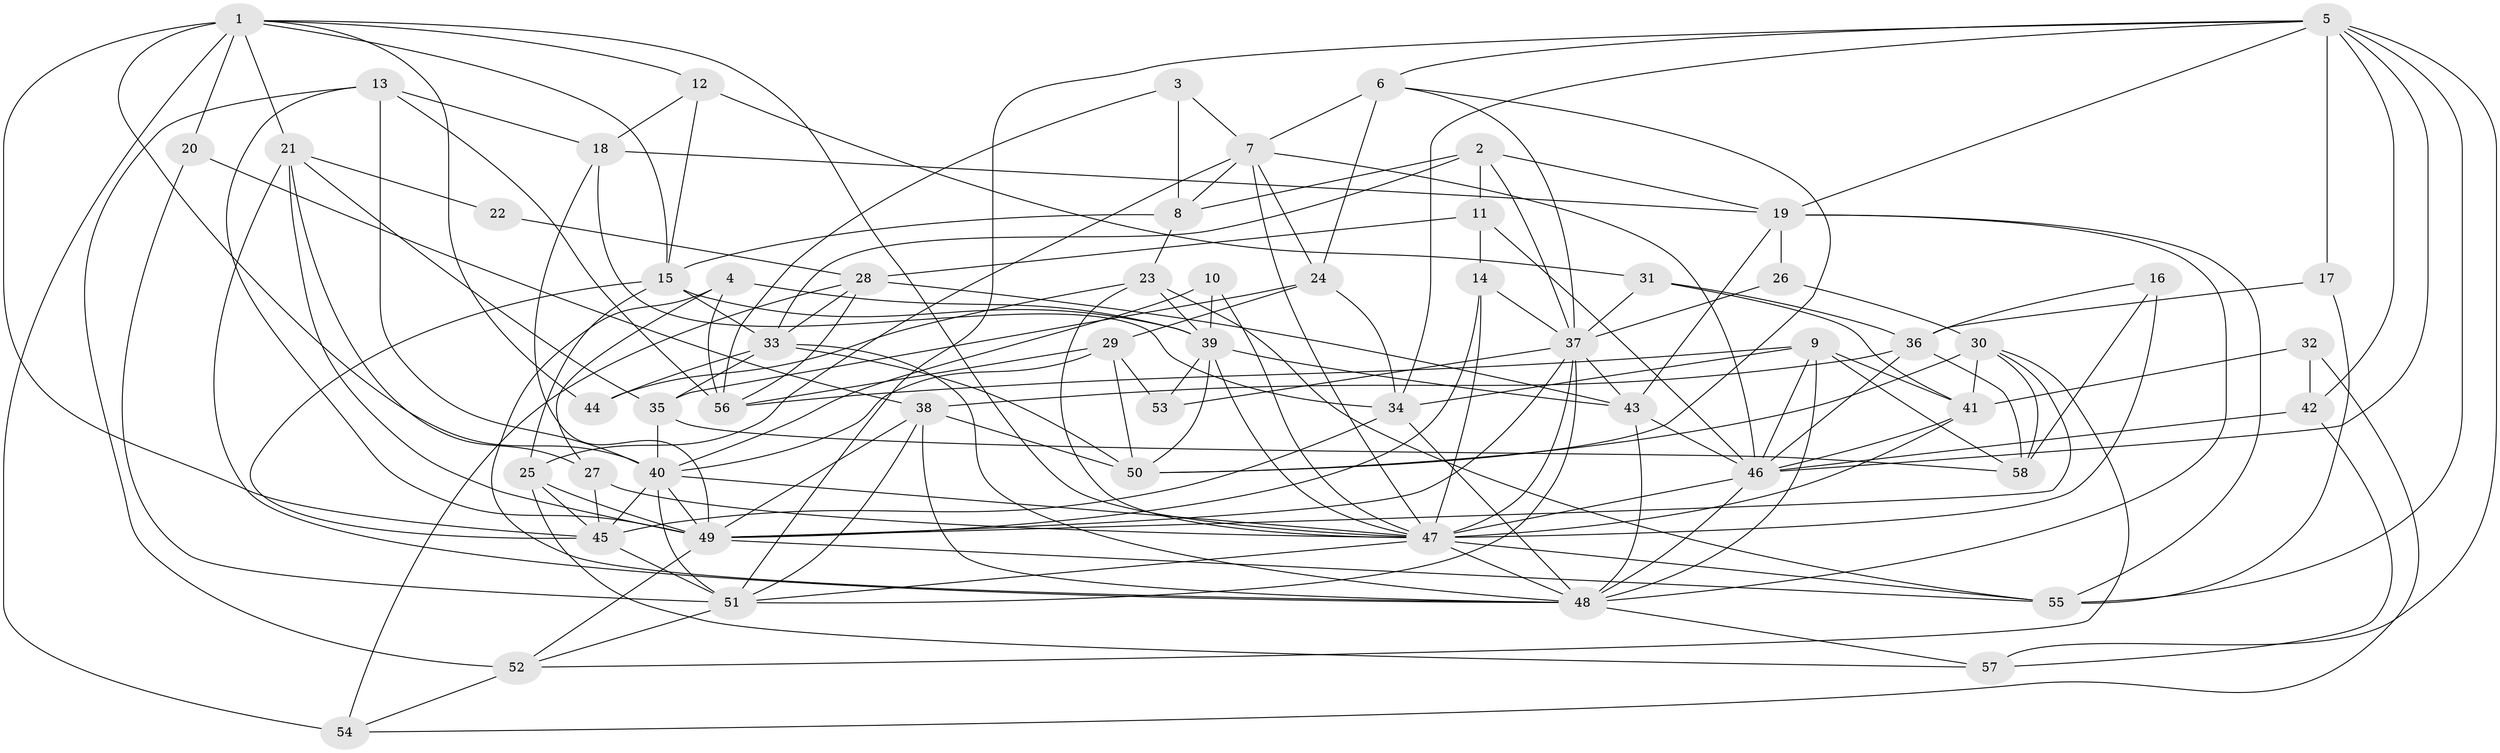 // original degree distribution, {6: 0.11206896551724138, 2: 0.11206896551724138, 4: 0.31896551724137934, 5: 0.13793103448275862, 3: 0.27586206896551724, 7: 0.034482758620689655, 8: 0.008620689655172414}
// Generated by graph-tools (version 1.1) at 2025/26/03/09/25 03:26:18]
// undirected, 58 vertices, 166 edges
graph export_dot {
graph [start="1"]
  node [color=gray90,style=filled];
  1;
  2;
  3;
  4;
  5;
  6;
  7;
  8;
  9;
  10;
  11;
  12;
  13;
  14;
  15;
  16;
  17;
  18;
  19;
  20;
  21;
  22;
  23;
  24;
  25;
  26;
  27;
  28;
  29;
  30;
  31;
  32;
  33;
  34;
  35;
  36;
  37;
  38;
  39;
  40;
  41;
  42;
  43;
  44;
  45;
  46;
  47;
  48;
  49;
  50;
  51;
  52;
  53;
  54;
  55;
  56;
  57;
  58;
  1 -- 12 [weight=1.0];
  1 -- 15 [weight=1.0];
  1 -- 20 [weight=2.0];
  1 -- 21 [weight=2.0];
  1 -- 40 [weight=2.0];
  1 -- 44 [weight=1.0];
  1 -- 45 [weight=1.0];
  1 -- 47 [weight=1.0];
  1 -- 54 [weight=1.0];
  2 -- 8 [weight=1.0];
  2 -- 11 [weight=1.0];
  2 -- 19 [weight=1.0];
  2 -- 33 [weight=1.0];
  2 -- 37 [weight=1.0];
  3 -- 7 [weight=1.0];
  3 -- 8 [weight=1.0];
  3 -- 56 [weight=1.0];
  4 -- 27 [weight=1.0];
  4 -- 39 [weight=1.0];
  4 -- 48 [weight=1.0];
  4 -- 56 [weight=1.0];
  5 -- 6 [weight=1.0];
  5 -- 17 [weight=1.0];
  5 -- 19 [weight=1.0];
  5 -- 34 [weight=1.0];
  5 -- 42 [weight=1.0];
  5 -- 46 [weight=1.0];
  5 -- 51 [weight=1.0];
  5 -- 55 [weight=1.0];
  5 -- 57 [weight=1.0];
  6 -- 7 [weight=1.0];
  6 -- 24 [weight=1.0];
  6 -- 37 [weight=1.0];
  6 -- 50 [weight=1.0];
  7 -- 8 [weight=1.0];
  7 -- 24 [weight=1.0];
  7 -- 25 [weight=1.0];
  7 -- 46 [weight=1.0];
  7 -- 47 [weight=1.0];
  8 -- 15 [weight=1.0];
  8 -- 23 [weight=1.0];
  9 -- 34 [weight=1.0];
  9 -- 41 [weight=1.0];
  9 -- 46 [weight=2.0];
  9 -- 48 [weight=1.0];
  9 -- 56 [weight=1.0];
  9 -- 58 [weight=1.0];
  10 -- 39 [weight=1.0];
  10 -- 40 [weight=1.0];
  10 -- 47 [weight=1.0];
  11 -- 14 [weight=1.0];
  11 -- 28 [weight=1.0];
  11 -- 46 [weight=1.0];
  12 -- 15 [weight=1.0];
  12 -- 18 [weight=1.0];
  12 -- 31 [weight=1.0];
  13 -- 18 [weight=1.0];
  13 -- 40 [weight=1.0];
  13 -- 49 [weight=1.0];
  13 -- 52 [weight=1.0];
  13 -- 56 [weight=1.0];
  14 -- 37 [weight=1.0];
  14 -- 47 [weight=1.0];
  14 -- 49 [weight=1.0];
  15 -- 25 [weight=1.0];
  15 -- 33 [weight=1.0];
  15 -- 39 [weight=1.0];
  15 -- 45 [weight=1.0];
  16 -- 36 [weight=1.0];
  16 -- 47 [weight=1.0];
  16 -- 58 [weight=1.0];
  17 -- 36 [weight=1.0];
  17 -- 55 [weight=1.0];
  18 -- 19 [weight=1.0];
  18 -- 34 [weight=1.0];
  18 -- 49 [weight=1.0];
  19 -- 26 [weight=1.0];
  19 -- 43 [weight=1.0];
  19 -- 48 [weight=1.0];
  19 -- 55 [weight=1.0];
  20 -- 38 [weight=1.0];
  20 -- 51 [weight=1.0];
  21 -- 22 [weight=1.0];
  21 -- 27 [weight=1.0];
  21 -- 35 [weight=1.0];
  21 -- 48 [weight=1.0];
  21 -- 49 [weight=1.0];
  22 -- 28 [weight=1.0];
  23 -- 39 [weight=1.0];
  23 -- 44 [weight=1.0];
  23 -- 47 [weight=1.0];
  23 -- 55 [weight=1.0];
  24 -- 29 [weight=1.0];
  24 -- 34 [weight=1.0];
  24 -- 35 [weight=1.0];
  25 -- 45 [weight=1.0];
  25 -- 49 [weight=1.0];
  25 -- 57 [weight=1.0];
  26 -- 30 [weight=1.0];
  26 -- 37 [weight=1.0];
  27 -- 45 [weight=1.0];
  27 -- 47 [weight=1.0];
  28 -- 33 [weight=1.0];
  28 -- 43 [weight=2.0];
  28 -- 54 [weight=1.0];
  28 -- 56 [weight=1.0];
  29 -- 40 [weight=1.0];
  29 -- 50 [weight=1.0];
  29 -- 53 [weight=1.0];
  29 -- 56 [weight=1.0];
  30 -- 41 [weight=2.0];
  30 -- 49 [weight=1.0];
  30 -- 50 [weight=1.0];
  30 -- 52 [weight=1.0];
  30 -- 58 [weight=1.0];
  31 -- 36 [weight=1.0];
  31 -- 37 [weight=1.0];
  31 -- 41 [weight=1.0];
  32 -- 41 [weight=1.0];
  32 -- 42 [weight=1.0];
  32 -- 54 [weight=1.0];
  33 -- 35 [weight=1.0];
  33 -- 44 [weight=1.0];
  33 -- 48 [weight=1.0];
  33 -- 50 [weight=1.0];
  34 -- 45 [weight=1.0];
  34 -- 48 [weight=1.0];
  35 -- 40 [weight=1.0];
  35 -- 58 [weight=1.0];
  36 -- 38 [weight=1.0];
  36 -- 46 [weight=1.0];
  36 -- 58 [weight=1.0];
  37 -- 43 [weight=1.0];
  37 -- 47 [weight=1.0];
  37 -- 49 [weight=1.0];
  37 -- 51 [weight=1.0];
  37 -- 53 [weight=1.0];
  38 -- 48 [weight=1.0];
  38 -- 49 [weight=1.0];
  38 -- 50 [weight=1.0];
  38 -- 51 [weight=1.0];
  39 -- 43 [weight=1.0];
  39 -- 47 [weight=1.0];
  39 -- 50 [weight=1.0];
  39 -- 53 [weight=1.0];
  40 -- 45 [weight=1.0];
  40 -- 47 [weight=1.0];
  40 -- 49 [weight=1.0];
  40 -- 51 [weight=1.0];
  41 -- 46 [weight=1.0];
  41 -- 47 [weight=1.0];
  42 -- 46 [weight=1.0];
  42 -- 57 [weight=1.0];
  43 -- 46 [weight=1.0];
  43 -- 48 [weight=1.0];
  45 -- 51 [weight=1.0];
  46 -- 47 [weight=2.0];
  46 -- 48 [weight=1.0];
  47 -- 48 [weight=1.0];
  47 -- 51 [weight=1.0];
  47 -- 55 [weight=1.0];
  48 -- 57 [weight=1.0];
  49 -- 52 [weight=1.0];
  49 -- 55 [weight=1.0];
  51 -- 52 [weight=1.0];
  52 -- 54 [weight=1.0];
}
